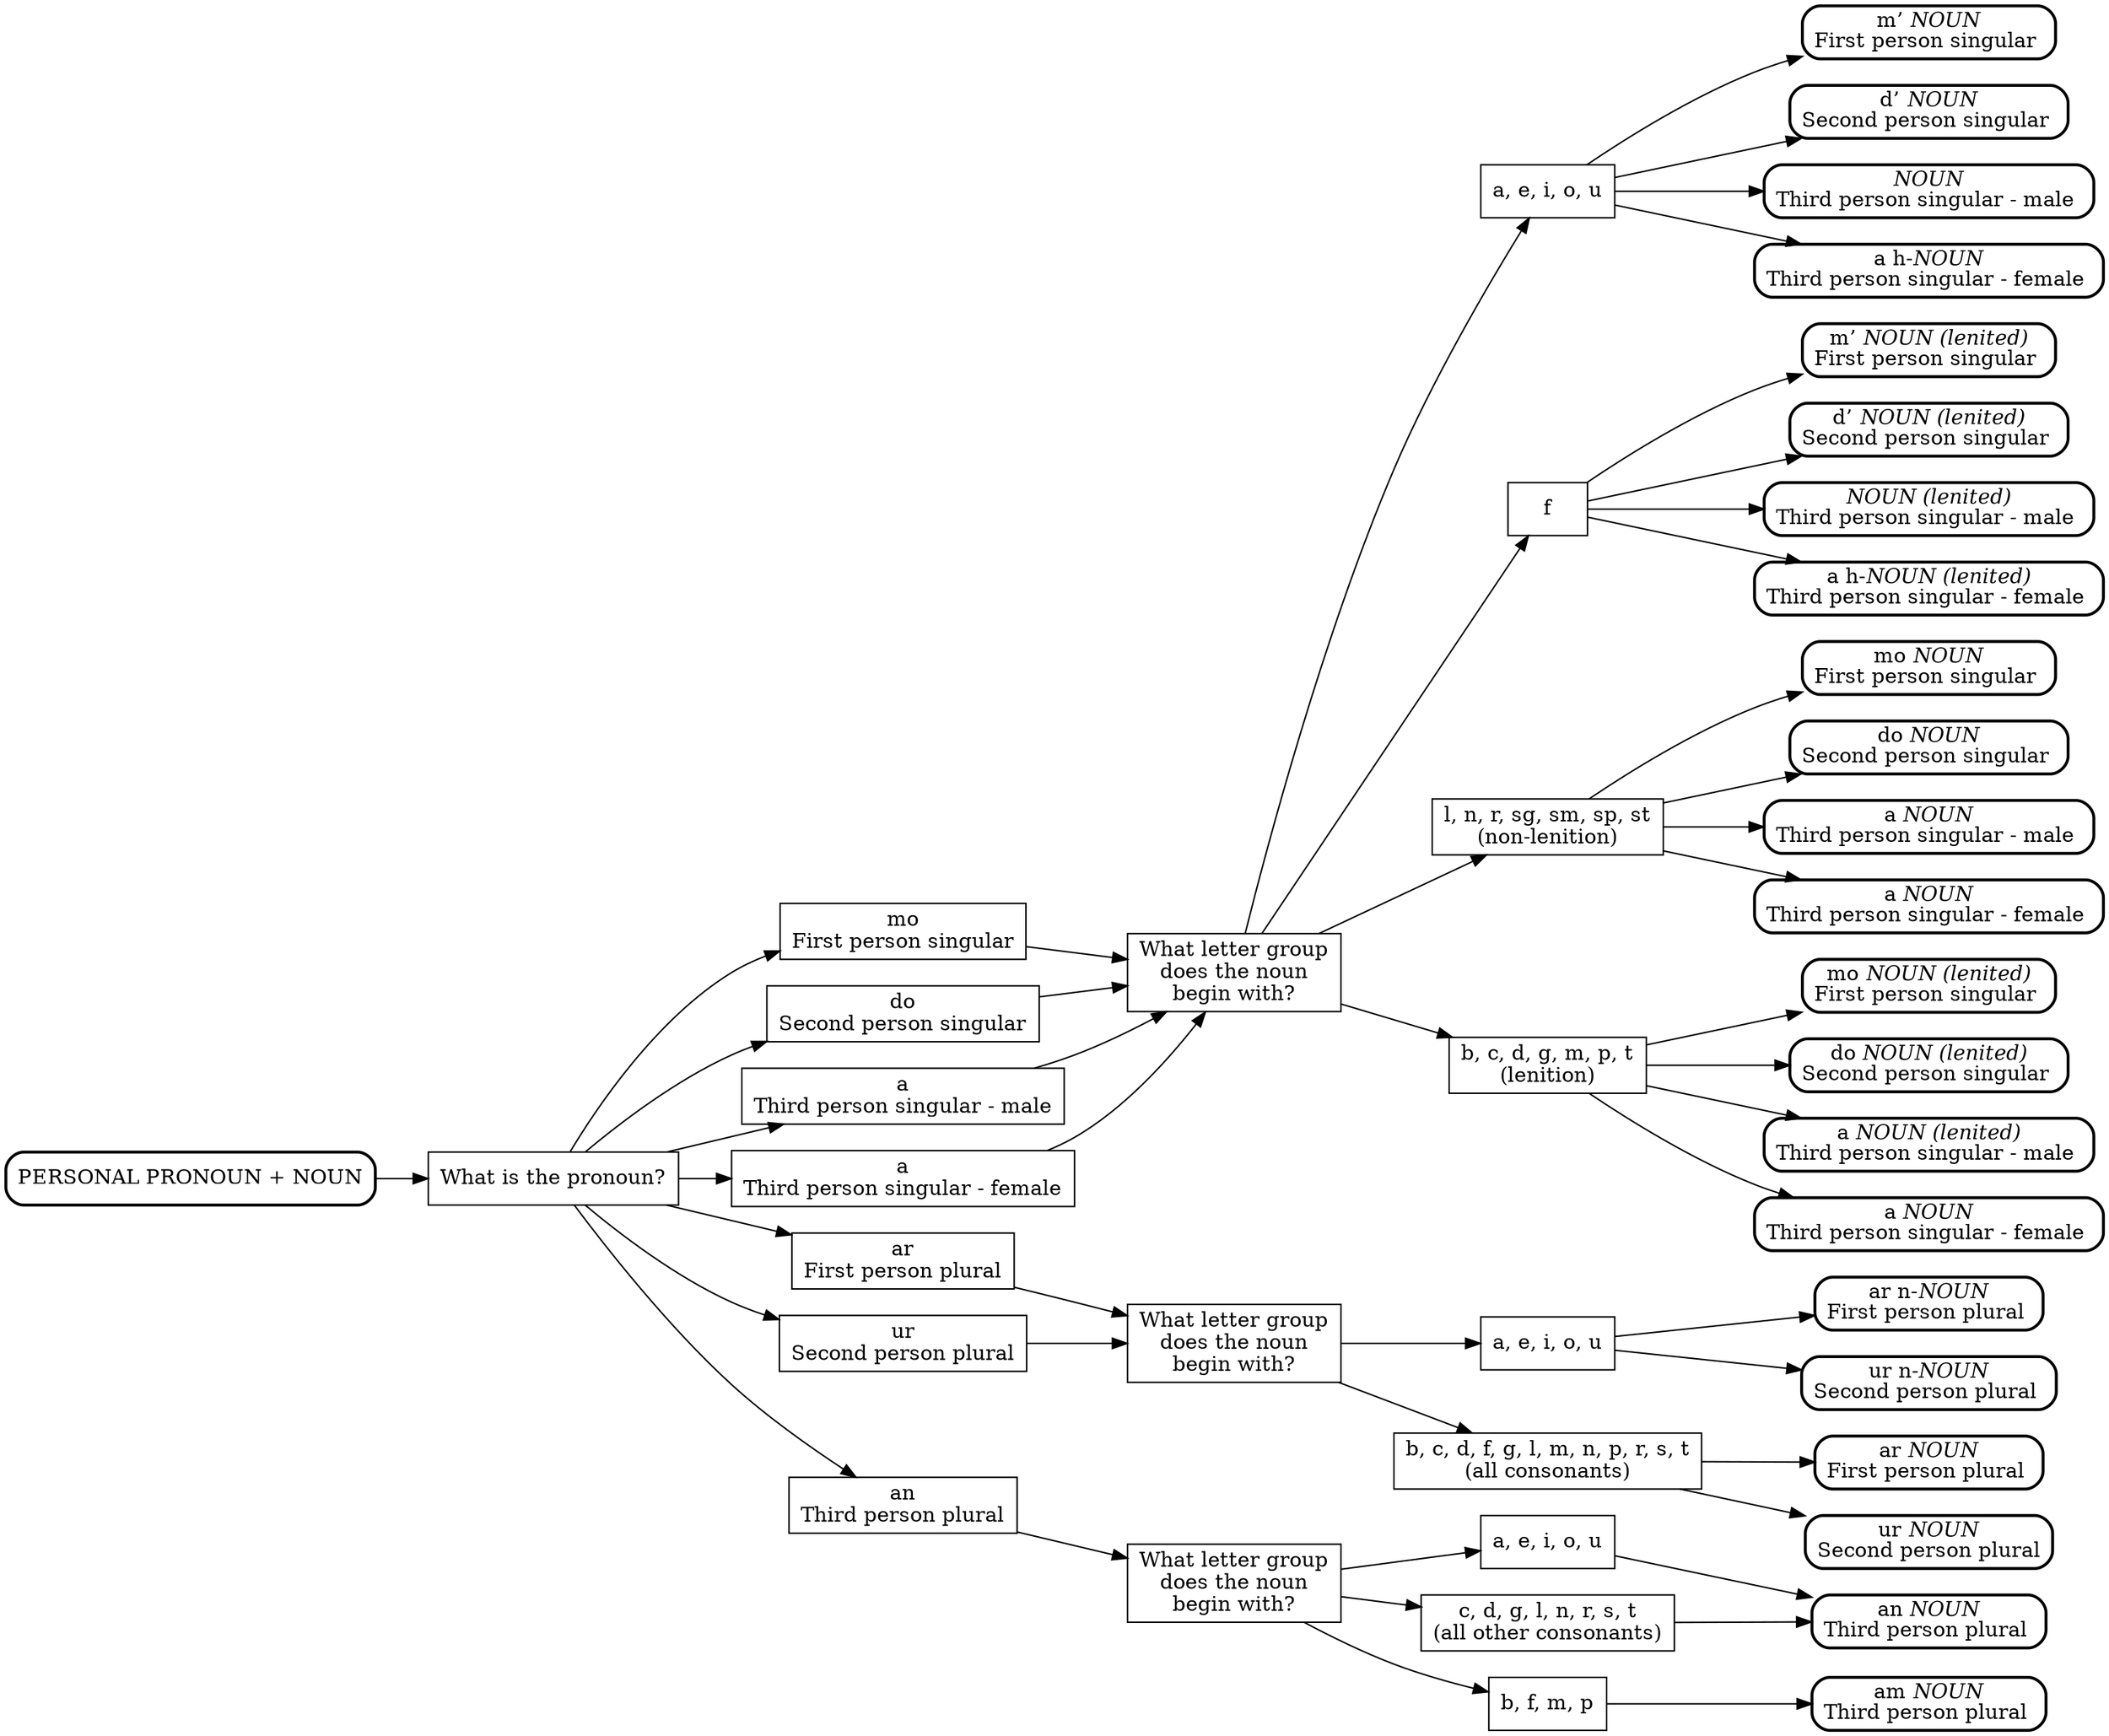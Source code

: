 digraph possessive_article {
	rankdir=LR;
	node [shape = box];
	/* nodes */
	START							[label="PERSONAL PRONOUN + NOUN", style="rounded, bold"];
	what_pronoun					[label="What is the pronoun?"];
	first_person_singular			[label="mo\nFirst person singular"];
	second_person_singular			[label="do\nSecond person singular"];
	third_person_singular_m			[label="a\nThird person singular - male"];
	third_person_singular_f			[label="a\nThird person singular - female"];
	first_person_plural				[label="ar\nFirst person plural"];
	second_person_plural			[label="ur\nSecond person plural"];
	third_person_plural				[label="an\nThird person plural"];
	first_letter_singular			[label="What letter group\ndoes the noun\nbegin with?"];
	first_letter_plural				[label="What letter group\ndoes the noun\nbegin with?"];
	first_letter_plural_third		[label="What letter group\ndoes the noun\nbegin with?"];
	vowel_group_singular			[label="a, e, i, o, u"];
	f_group		    				[label="f"];
	non_lenition_group				[label="l, n, r, sg, sm, sp, st\n(non-lenition)"];
	lenition_group					[label="b, c, d, g, m, p, t\n(lenition)"];
	vowel_group_plural				[label="a, e, i, o, u"];
	all_consonants					[label="b, c, d, f, g, l, m, n, p, r, s, t\n(all consonants)"];
	vowel_group_plural_third		[label="a, e, i, o, u"];
	bfmp_group						[label="b, f, m, p"];
	all_other_consonants			[label="c, d, g, l, n, r, s, t\n(all other consonants)"];
	first_person_singular_vowel		[label=<m’ <i>NOUN</i><br/>First person singular >, style="rounded, bold"];
	first_person_singular_f			[label=<m’ <i>NOUN (lenited)</i><br/>First person singular >, style="rounded, bold"];
	first_person_singular_nonlen	[label=<mo <i>NOUN</i><br/>First person singular >, style="rounded, bold"];
	first_person_singular_len		[label=<mo <i>NOUN (lenited)</i><br/>First person singular >, style="rounded, bold"];
	second_person_singular_vowel	[label=<d’ <i>NOUN</i><br/>Second person singular >, style="rounded, bold"];
	second_person_singular_f		[label=<d’ <i>NOUN (lenited)</i><br/>Second person singular >, style="rounded, bold"];
	second_person_singular_nonlen	[label=<do <i>NOUN</i><br/>Second person singular >, style="rounded, bold"];
	second_person_singular_len		[label=<do <i>NOUN (lenited)</i><br/>Second person singular >, style="rounded, bold"];
	third_person_singular_vowel_m	[label=<<i>NOUN</i><br/>Third person singular - male >, style="rounded, bold"];
	third_person_singular_f_m		[label=<<i>NOUN (lenited)</i><br/>Third person singular - male >, style="rounded, bold"];
	third_person_singular_nonlen_m	[label=<a <i>NOUN</i><br/>Third person singular - male >, style="rounded, bold"];
	third_person_singular_len_m		[label=<a <i>NOUN (lenited)</i><br/>Third person singular - male >, style="rounded, bold"];
	third_person_singular_vowel_f	[label=<a h-<i>NOUN</i><br/>Third person singular - female >, style="rounded, bold"];
	third_person_singular_f_f		[label=<a h-<i>NOUN (lenited)</i><br/>Third person singular - female >, style="rounded, bold"];
	third_person_singular_nonlen_f	[label=<a <i>NOUN</i><br/>Third person singular - female >, style="rounded, bold"];
	third_person_singular_len_f		[label=<a <i>NOUN</i><br/>Third person singular - female >, style="rounded, bold"];
	first_person_plural_vowel		[label=<ar n-<i>NOUN</i><br/>First person plural >, style="rounded, bold"];
	first_person_plural_consonant	[label=<ar <i>NOUN</i><br/>First person plural >, style="rounded, bold"];
	second_person_plural_vowel		[label=<ur n-<i>NOUN</i><br/>Second person plural >, style="rounded, bold"];
	second_person_plural_consonant	[label=<ur <i>NOUN</i><br/>Second person plural>, style="rounded, bold"];
	third_person_plural_an			[label=<an <i>NOUN</i><br/>Third person plural >, style="rounded, bold"];
	third_person_plural_am			[label=<am <i>NOUN</i><br/>Third person plural >, style="rounded, bold"];
	/* graph */
	START -> what_pronoun;
	what_pronoun -> {
		first_person_singular, 
		second_person_singular,
		third_person_singular_m,
		third_person_singular_f
	} -> first_letter_singular;
	first_letter_singular -> {
		vowel_group_singular,
		f_group,
		non_lenition_group,
		lenition_group
	}
	vowel_group_singular -> {
		first_person_singular_vowel,
		second_person_singular_vowel,
		third_person_singular_vowel_m,
		third_person_singular_vowel_f
	}
	f_group -> {
		first_person_singular_f,
		second_person_singular_f,
		third_person_singular_f_m,
		third_person_singular_f_f
	}
	non_lenition_group -> {
		first_person_singular_nonlen,
		second_person_singular_nonlen,
		third_person_singular_nonlen_m,
		third_person_singular_nonlen_f
	}
	lenition_group -> {
		first_person_singular_len,
		second_person_singular_len,
		third_person_singular_len_m,
		third_person_singular_len_f
	}
	what_pronoun -> {
		first_person_plural,
		second_person_plural
	} -> first_letter_plural;
	first_letter_plural -> {
		vowel_group_plural,
		all_consonants
	}
	vowel_group_plural -> {
		first_person_plural_vowel,
		second_person_plural_vowel
	}
	all_consonants -> {
		first_person_plural_consonant,
		second_person_plural_consonant
	}
	what_pronoun -> third_person_plural;
	third_person_plural -> first_letter_plural_third
	first_letter_plural_third -> {
		vowel_group_plural_third,
		bfmp_group,
		all_other_consonants
	}
	vowel_group_plural_third -> third_person_plural_an;
	all_other_consonants -> third_person_plural_an;
	bfmp_group -> third_person_plural_am;
	/* layout */
	{rank=same; 
		first_person_singular, 
		second_person_singular,
		third_person_singular_m,
		third_person_singular_f,
		first_person_plural,
		second_person_plural,
		third_person_plural
	}
}